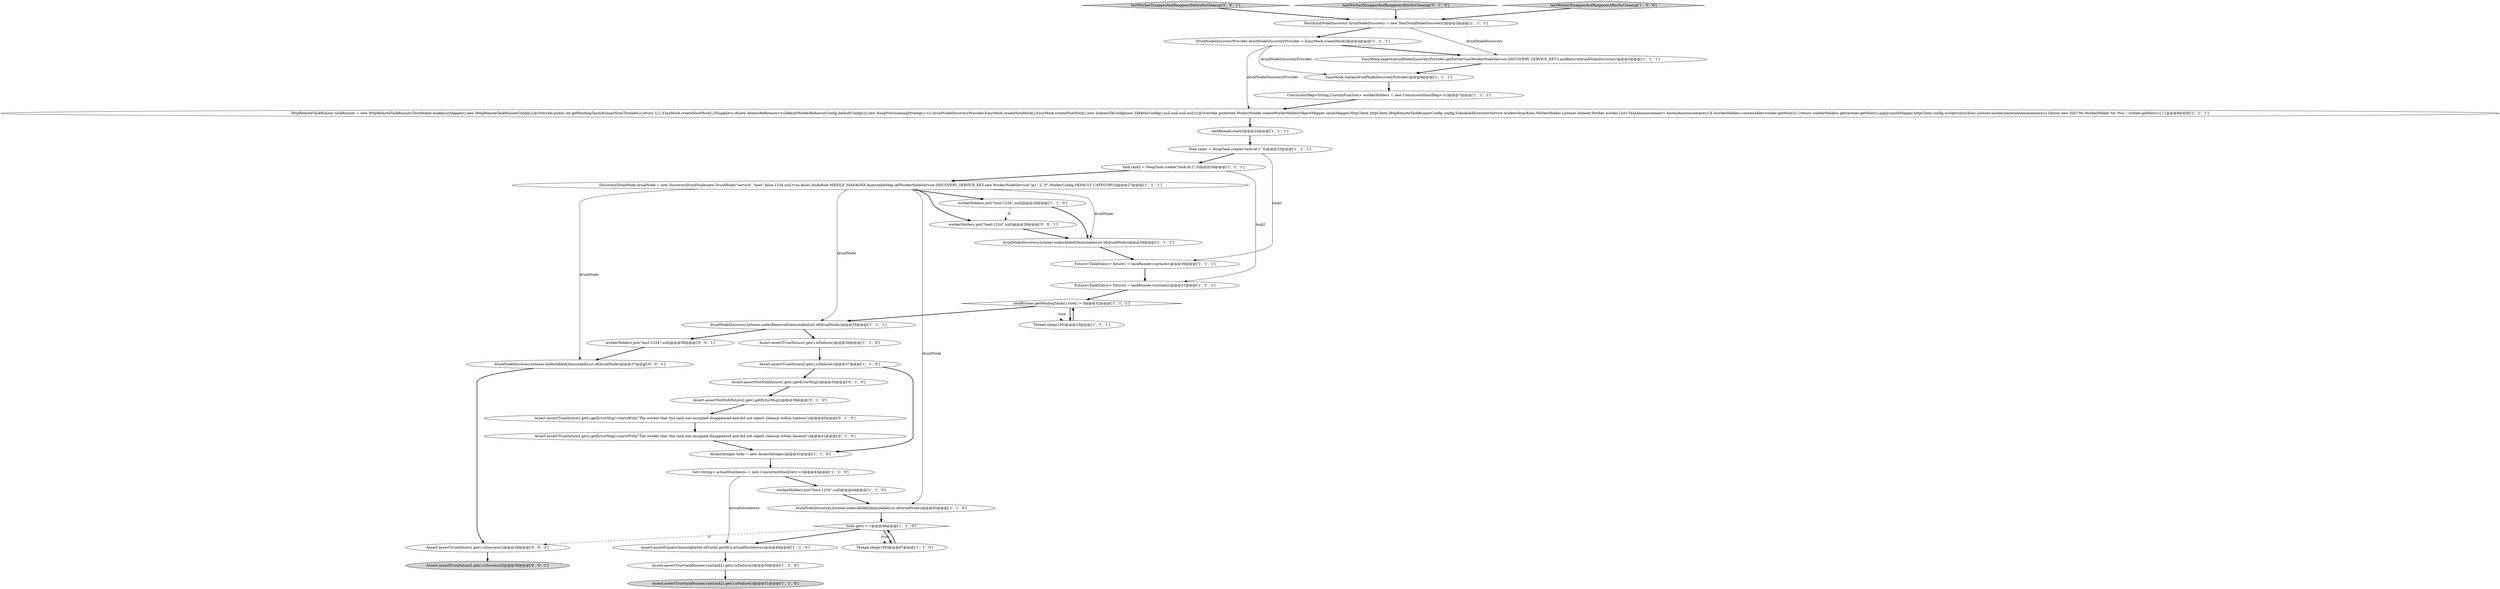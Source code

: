 digraph {
38 [style = filled, label = "Assert.assertTrue(future2.get().isSuccess())@@@39@@@['0', '0', '1']", fillcolor = lightgray, shape = ellipse image = "AAA0AAABBB3BBB"];
35 [style = filled, label = "workerHolders.put(\"host:1234\",null)@@@28@@@['0', '0', '1']", fillcolor = white, shape = ellipse image = "AAA0AAABBB3BBB"];
0 [style = filled, label = "Set<String> actualShutdowns = new ConcurrentHashSet<>()@@@43@@@['1', '1', '0']", fillcolor = white, shape = ellipse image = "AAA0AAABBB1BBB"];
27 [style = filled, label = "druidNodeDiscovery.listener.nodesAdded(ImmutableList.of(druidNode))@@@29@@@['1', '1', '1']", fillcolor = white, shape = ellipse image = "AAA0AAABBB1BBB"];
39 [style = filled, label = "workerHolders.put(\"host:1234\",null)@@@36@@@['0', '0', '1']", fillcolor = white, shape = ellipse image = "AAA0AAABBB3BBB"];
6 [style = filled, label = "Assert.assertTrue(future1.get().isFailure())@@@36@@@['1', '1', '0']", fillcolor = white, shape = ellipse image = "AAA0AAABBB1BBB"];
2 [style = filled, label = "HttpRemoteTaskRunner taskRunner = new HttpRemoteTaskRunner(TestHelper.makeJsonMapper(),new HttpRemoteTaskRunnerConfig(){@Override public int getPendingTasksRunnerNumThreads(){return 3}},EasyMock.createNiceMock(),DSuppliers.of(new AtomicReference<>(DefaultWorkerBehaviorConfig.defaultConfig())),new NoopProvisioningStrategy<>(),druidNodeDiscoveryProvider,EasyMock.createNiceMock(),EasyMock.createNiceMock(),new IndexerZkConfig(new ZkPathsConfig(),null,null,null,null)){@Override protected WorkerHolder createWorkerHolder(ObjectMapper smileMapper,HttpClient httpClient,HttpRemoteTaskRunnerConfig config,ScheduledExecutorService workersSyncExec,WorkerHolder.Listener listener,Worker worker,List<TaskAnnouncement> knownAnnouncements){if (workerHolders.containsKey(worker.getHost())) {return workerHolders.get(worker.getHost()).apply(smileMapper,httpClient,config,workersSyncExec,listener,worker,knownAnnouncements)}{throw new ISE(\"No WorkerHolder for (%s(.\",worker.getHost())}}}@@@8@@@['1', '1', '1']", fillcolor = white, shape = ellipse image = "AAA0AAABBB1BBB"];
21 [style = filled, label = "Assert.assertTrue(taskRunner.run(task2).get().isFailure())@@@51@@@['1', '1', '0']", fillcolor = lightgray, shape = ellipse image = "AAA0AAABBB1BBB"];
22 [style = filled, label = "EasyMock.expect(druidNodeDiscoveryProvider.getForService(WorkerNodeService.DISCOVERY_SERVICE_KEY)).andReturn(druidNodeDiscovery)@@@5@@@['1', '1', '1']", fillcolor = white, shape = ellipse image = "AAA0AAABBB1BBB"];
24 [style = filled, label = "taskRunner.getPendingTasks().size() > 0@@@32@@@['1', '1', '1']", fillcolor = white, shape = diamond image = "AAA0AAABBB1BBB"];
37 [style = filled, label = "testWorkerDisapperAndReappearBeforeItsCleanup['0', '0', '1']", fillcolor = lightgray, shape = diamond image = "AAA0AAABBB3BBB"];
1 [style = filled, label = "Assert.assertEquals(ImmutableSet.of(task2.getId()),actualShutdowns)@@@49@@@['1', '1', '0']", fillcolor = white, shape = ellipse image = "AAA0AAABBB1BBB"];
8 [style = filled, label = "Future<TaskStatus> future2 = taskRunner.run(task2)@@@31@@@['1', '1', '1']", fillcolor = white, shape = ellipse image = "AAA0AAABBB1BBB"];
17 [style = filled, label = "ticks.get() < 1@@@46@@@['1', '1', '0']", fillcolor = white, shape = diamond image = "AAA0AAABBB1BBB"];
11 [style = filled, label = "Thread.sleep(100)@@@33@@@['1', '1', '1']", fillcolor = white, shape = ellipse image = "AAA0AAABBB1BBB"];
16 [style = filled, label = "EasyMock.replay(druidNodeDiscoveryProvider)@@@6@@@['1', '1', '1']", fillcolor = white, shape = ellipse image = "AAA0AAABBB1BBB"];
26 [style = filled, label = "workerHolders.put(\"host:1234\",null)@@@28@@@['1', '1', '0']", fillcolor = white, shape = ellipse image = "AAA0AAABBB1BBB"];
10 [style = filled, label = "Assert.assertTrue(future2.get().isFailure())@@@37@@@['1', '1', '0']", fillcolor = white, shape = ellipse image = "AAA0AAABBB1BBB"];
7 [style = filled, label = "taskRunner.start()@@@24@@@['1', '1', '1']", fillcolor = white, shape = ellipse image = "AAA0AAABBB1BBB"];
14 [style = filled, label = "Assert.assertTrue(taskRunner.run(task1).get().isFailure())@@@50@@@['1', '1', '0']", fillcolor = white, shape = ellipse image = "AAA0AAABBB1BBB"];
31 [style = filled, label = "testWorkerDisapperAndReappearAfterItsCleanup['0', '1', '0']", fillcolor = lightgray, shape = diamond image = "AAA0AAABBB2BBB"];
12 [style = filled, label = "TestDruidNodeDiscovery druidNodeDiscovery = new TestDruidNodeDiscovery()@@@3@@@['1', '1', '1']", fillcolor = white, shape = ellipse image = "AAA0AAABBB1BBB"];
15 [style = filled, label = "DiscoveryDruidNode druidNode = new DiscoveryDruidNode(new DruidNode(\"service\",\"host\",false,1234,null,true,false),NodeRole.MIDDLE_MANAGER,ImmutableMap.of(WorkerNodeService.DISCOVERY_SERVICE_KEY,new WorkerNodeService(\"ip1\",2,\"0\",WorkerConfig.DEFAULT_CATEGORY)))@@@27@@@['1', '1', '1']", fillcolor = white, shape = ellipse image = "AAA0AAABBB1BBB"];
32 [style = filled, label = "Assert.assertTrue(future2.get().getErrorMsg().startsWith(\"The worker that this task was assigned disappeared and did not report cleanup within timeout\"))@@@41@@@['0', '1', '0']", fillcolor = white, shape = ellipse image = "AAA1AAABBB2BBB"];
18 [style = filled, label = "druidNodeDiscovery.listener.nodesAdded(ImmutableList.of(druidNode))@@@45@@@['1', '1', '0']", fillcolor = white, shape = ellipse image = "AAA0AAABBB1BBB"];
13 [style = filled, label = "DruidNodeDiscoveryProvider druidNodeDiscoveryProvider = EasyMock.createMock()@@@4@@@['1', '1', '1']", fillcolor = white, shape = ellipse image = "AAA0AAABBB1BBB"];
20 [style = filled, label = "testWorkerDisapperAndReappearAfterItsCleanup['1', '0', '0']", fillcolor = lightgray, shape = diamond image = "AAA0AAABBB1BBB"];
5 [style = filled, label = "Future<TaskStatus> future1 = taskRunner.run(task1)@@@30@@@['1', '1', '1']", fillcolor = white, shape = ellipse image = "AAA0AAABBB1BBB"];
9 [style = filled, label = "Thread.sleep(100)@@@47@@@['1', '1', '0']", fillcolor = white, shape = ellipse image = "AAA0AAABBB1BBB"];
23 [style = filled, label = "Task task1 = NoopTask.create(\"task-id-1\",0)@@@25@@@['1', '1', '1']", fillcolor = white, shape = ellipse image = "AAA0AAABBB1BBB"];
25 [style = filled, label = "ConcurrentMap<String,CustomFunction> workerHolders = new ConcurrentHashMap<>()@@@7@@@['1', '1', '1']", fillcolor = white, shape = ellipse image = "AAA0AAABBB1BBB"];
28 [style = filled, label = "workerHolders.put(\"host:1234\",null)@@@44@@@['1', '1', '0']", fillcolor = white, shape = ellipse image = "AAA0AAABBB1BBB"];
33 [style = filled, label = "Assert.assertNotNull(future2.get().getErrorMsg())@@@39@@@['0', '1', '0']", fillcolor = white, shape = ellipse image = "AAA1AAABBB2BBB"];
4 [style = filled, label = "Task task2 = NoopTask.create(\"task-id-2\",0)@@@26@@@['1', '1', '1']", fillcolor = white, shape = ellipse image = "AAA0AAABBB1BBB"];
29 [style = filled, label = "Assert.assertNotNull(future1.get().getErrorMsg())@@@38@@@['0', '1', '0']", fillcolor = white, shape = ellipse image = "AAA1AAABBB2BBB"];
19 [style = filled, label = "AtomicInteger ticks = new AtomicInteger()@@@42@@@['1', '1', '0']", fillcolor = white, shape = ellipse image = "AAA0AAABBB1BBB"];
36 [style = filled, label = "Assert.assertTrue(future1.get().isSuccess())@@@38@@@['0', '0', '1']", fillcolor = white, shape = ellipse image = "AAA0AAABBB3BBB"];
34 [style = filled, label = "druidNodeDiscovery.listener.nodesAdded(ImmutableList.of(druidNode))@@@37@@@['0', '0', '1']", fillcolor = white, shape = ellipse image = "AAA0AAABBB3BBB"];
30 [style = filled, label = "Assert.assertTrue(future1.get().getErrorMsg().startsWith(\"The worker that this task was assigned disappeared and did not report cleanup within timeout\"))@@@40@@@['0', '1', '0']", fillcolor = white, shape = ellipse image = "AAA1AAABBB2BBB"];
3 [style = filled, label = "druidNodeDiscovery.listener.nodesRemoved(ImmutableList.of(druidNode))@@@35@@@['1', '1', '1']", fillcolor = white, shape = ellipse image = "AAA0AAABBB1BBB"];
7->23 [style = bold, label=""];
5->8 [style = bold, label=""];
39->34 [style = bold, label=""];
12->22 [style = solid, label="druidNodeDiscovery"];
2->7 [style = bold, label=""];
25->2 [style = bold, label=""];
16->25 [style = bold, label=""];
14->21 [style = bold, label=""];
0->1 [style = solid, label="actualShutdowns"];
15->3 [style = solid, label="druidNode"];
24->11 [style = dotted, label="true"];
13->22 [style = bold, label=""];
22->16 [style = bold, label=""];
24->11 [style = bold, label=""];
34->36 [style = bold, label=""];
19->0 [style = bold, label=""];
13->16 [style = solid, label="druidNodeDiscoveryProvider"];
31->12 [style = bold, label=""];
11->24 [style = bold, label=""];
26->27 [style = bold, label=""];
1->14 [style = bold, label=""];
10->29 [style = bold, label=""];
15->27 [style = solid, label="druidNode"];
26->35 [style = dashed, label="0"];
17->9 [style = dotted, label="true"];
10->19 [style = bold, label=""];
12->13 [style = bold, label=""];
3->6 [style = bold, label=""];
6->10 [style = bold, label=""];
35->27 [style = bold, label=""];
23->5 [style = solid, label="task1"];
33->30 [style = bold, label=""];
15->35 [style = bold, label=""];
37->12 [style = bold, label=""];
15->34 [style = solid, label="druidNode"];
9->17 [style = bold, label=""];
15->26 [style = bold, label=""];
27->5 [style = bold, label=""];
30->32 [style = bold, label=""];
24->3 [style = bold, label=""];
17->9 [style = bold, label=""];
13->2 [style = solid, label="druidNodeDiscoveryProvider"];
4->8 [style = solid, label="task2"];
28->18 [style = bold, label=""];
17->36 [style = dashed, label="0"];
18->17 [style = bold, label=""];
0->28 [style = bold, label=""];
36->38 [style = bold, label=""];
8->24 [style = bold, label=""];
4->15 [style = bold, label=""];
23->4 [style = bold, label=""];
20->12 [style = bold, label=""];
29->33 [style = bold, label=""];
32->19 [style = bold, label=""];
15->18 [style = solid, label="druidNode"];
3->39 [style = bold, label=""];
17->1 [style = bold, label=""];
}
